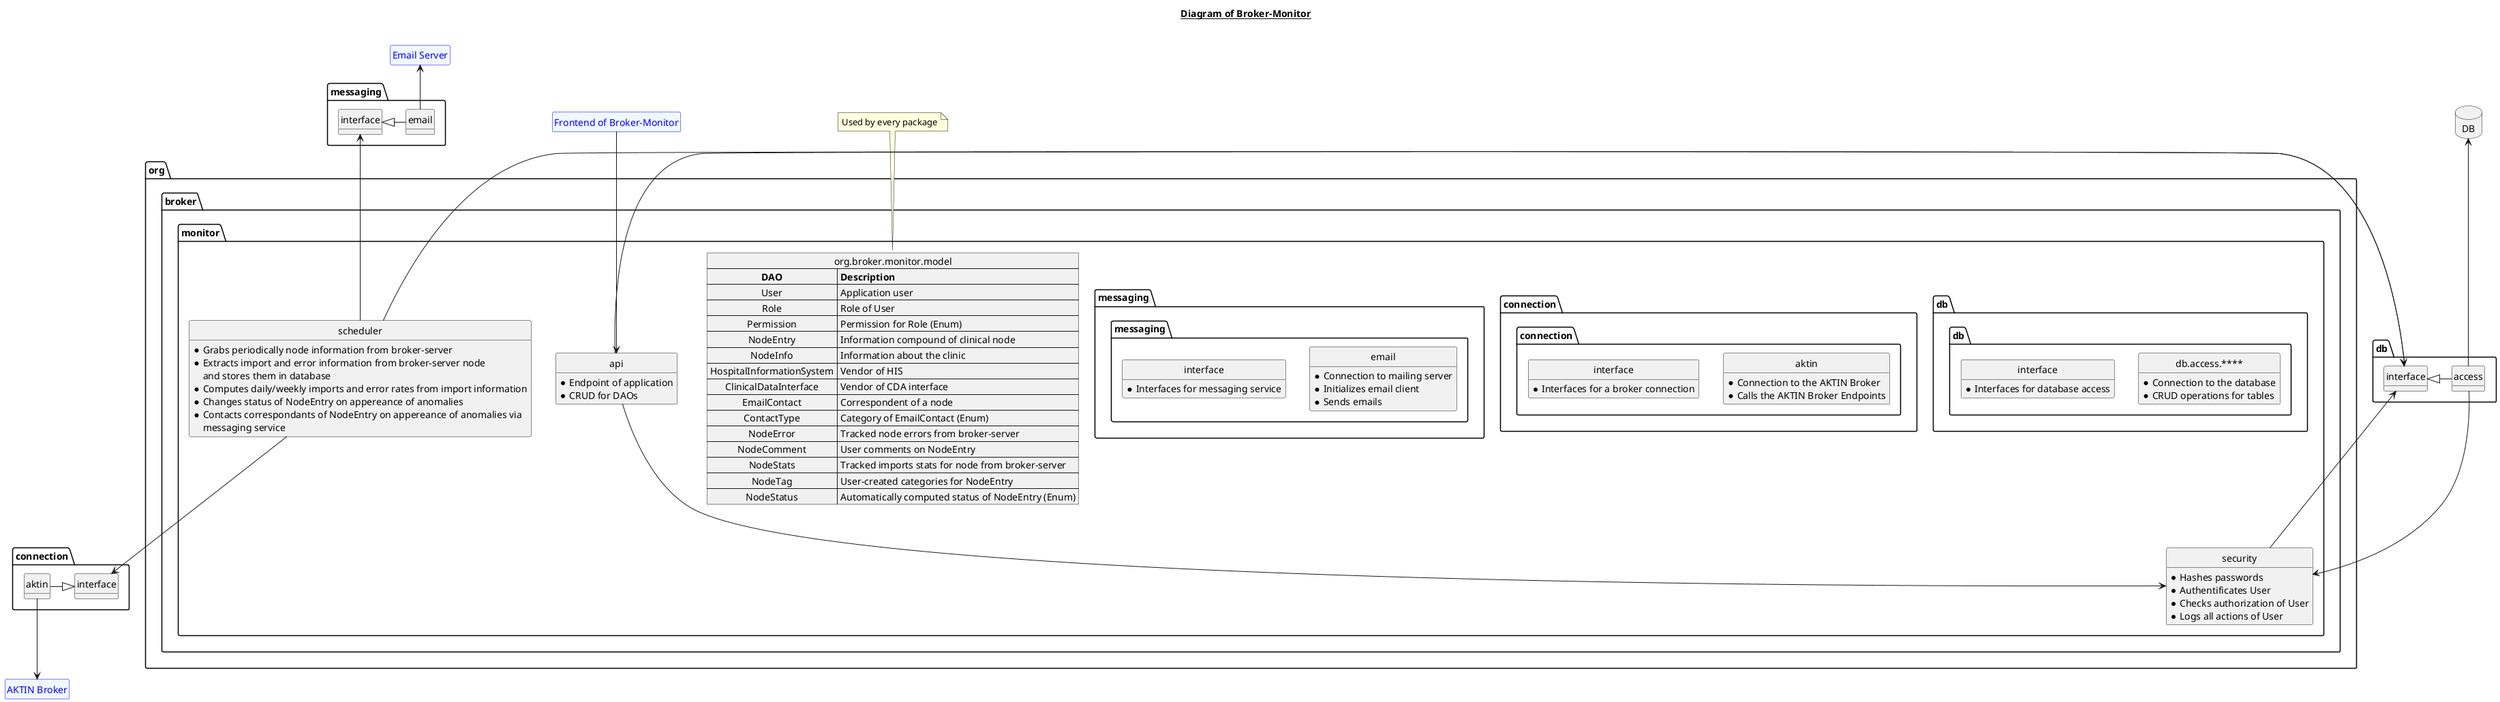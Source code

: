 @startuml
hide circle
hide methods

title __Diagram of Broker-Monitor__\n

package DB <<Database>> {
}

package org.broker.monitor.db <<Package>> {
  entity "db.access.****" as db.access {
    * Connection to the database
    * CRUD operations for tables
  }
  entity db.interface {
    * Interfaces for database access
  }
}

map org.broker.monitor.model {
    **DAO** => **Description**
    User => Application user
    Role => Role of User
    Permission => Permission for Role (Enum)
    NodeEntry => Information compound of clinical node
    NodeInfo => Information about the clinic
    HospitalInformationSystem => Vendor of HIS
    ClinicalDataInterface => Vendor of CDA interface
    EmailContact => Correspondent of a node
    ContactType => Category of EmailContact (Enum)
    NodeError => Tracked node errors from broker-server
    NodeComment => User comments on NodeEntry
    NodeStats => Tracked imports stats for node from broker-server
    NodeTag => User-created categories for NodeEntry
    NodeStatus => Automatically computed status of NodeEntry (Enum)
}

entity org.broker.monitor.security {
    * Hashes passwords
    * Authentificates User
    * Checks authorization of User
    * Logs all actions of User
}

package org.broker.monitor.connection <<Package>> {
  entity connection.aktin {
    * Connection to the AKTIN Broker
    * Calls the AKTIN Broker Endpoints
  }
  entity connection.interface {
    * Interfaces for a broker connection
  }
}

entity org.broker.monitor.api {
    * Endpoint of application
    * CRUD for DAOs
}

entity org.broker.monitor.scheduler {
    * Grabs periodically node information from broker-server
    * Extracts import and error information from broker-server node
    and stores them in database
    * Computes daily/weekly imports and error rates from import information
    * Changes status of NodeEntry on appereance of anomalies
    * Contacts correspondants of NodeEntry on appereance of anomalies via
    messaging service
}

package org.broker.monitor.messaging <<Package>> {
    entity messaging.email {
        * Connection to mailing server
        * Initializes email client
        * Sends emails
    }

    entity messaging.interface {
        * Interfaces for messaging service
    }
}

entity "Frontend of Broker-Monitor" as Frontend
entity Frontend #aliceblue;line:blue;text:blue
hide Frontend members

entity "AKTIN Broker" as Broker
entity Broker #aliceblue;line:blue;text:blue
hide Broker members

entity "Email Server" as Email
entity Email #aliceblue;line:blue;text:blue
hide Email members

db.access -u-> DB
db.access -u|> db.interface

org.broker.monitor.security -d-> db.interface
db.access -d-> org.broker.monitor.security

org.broker.monitor.api -l-> db.interface
org.broker.monitor.api -d-> org.broker.monitor.security
Frontend --> org.broker.monitor.api

org.broker.monitor.scheduler -d-> connection.interface
 org.broker.monitor.scheduler -u-> messaging.interface
org.broker.monitor.scheduler -l-> db.interface

connection.aktin -r-|> connection.interface
connection.aktin -d-> Broker

messaging.email -l-|> messaging.interface
messaging.email -u-> Email

note top of org.broker.monitor.model : Used by every package
@enduml
